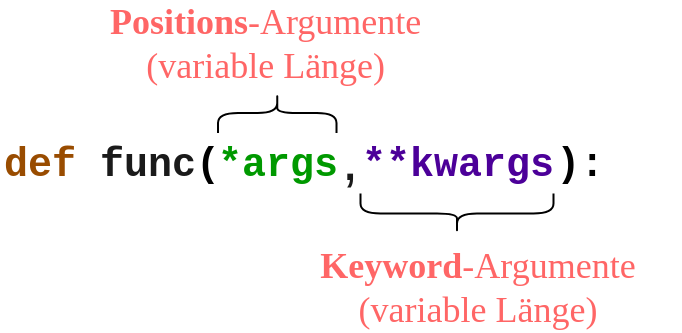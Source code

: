 <mxfile version="20.2.3" type="github">
  <diagram id="tbDaye7mkDw9fnkfzVPG" name="Page-1">
    <mxGraphModel dx="1276" dy="727" grid="1" gridSize="10" guides="1" tooltips="1" connect="1" arrows="1" fold="1" page="1" pageScale="1" pageWidth="827" pageHeight="1169" math="0" shadow="0">
      <root>
        <mxCell id="0" />
        <mxCell id="1" parent="0" />
        <mxCell id="gRhOLGx99s6_qw-bicws-1" value="&lt;font color=&quot;#994c00&quot;&gt;def&lt;/font&gt; &lt;font color=&quot;#1a1a1a&quot;&gt;func&lt;/font&gt;(&amp;nbsp; &amp;nbsp; &amp;nbsp; &amp;nbsp; &amp;nbsp; &amp;nbsp; &amp;nbsp; ):&lt;br&gt;&amp;nbsp; &amp;nbsp;&amp;nbsp;" style="text;html=1;strokeColor=none;fillColor=none;align=left;verticalAlign=middle;whiteSpace=wrap;rounded=0;fontSize=20;fontFamily=Courier New;fontStyle=1" vertex="1" parent="1">
          <mxGeometry x="260" y="201" width="340" height="30" as="geometry" />
        </mxCell>
        <mxCell id="gRhOLGx99s6_qw-bicws-3" value="&lt;font style=&quot;font-size: 20px;&quot;&gt;&lt;font color=&quot;#009900&quot; style=&quot;font-size: 20px;&quot;&gt;*args&lt;/font&gt;&lt;/font&gt;" style="text;html=1;strokeColor=none;fillColor=none;align=center;verticalAlign=middle;whiteSpace=wrap;rounded=0;sketch=1;fontSize=19;fontFamily=Courier New;fontStyle=1" vertex="1" parent="1">
          <mxGeometry x="384" y="189" width="30" height="30" as="geometry" />
        </mxCell>
        <mxCell id="gRhOLGx99s6_qw-bicws-4" value="&lt;font style=&quot;font-size: 30px;&quot;&gt;,&lt;/font&gt;" style="text;html=1;strokeColor=none;fillColor=none;align=center;verticalAlign=middle;whiteSpace=wrap;rounded=0;sketch=1;fontSize=19;fontColor=#1A1A1A;" vertex="1" parent="1">
          <mxGeometry x="428" y="186" width="14" height="30" as="geometry" />
        </mxCell>
        <mxCell id="gRhOLGx99s6_qw-bicws-6" value="&lt;font face=&quot;Courier New&quot; style=&quot;font-size: 20px;&quot;&gt;&lt;b&gt;**kwargs&lt;/b&gt;&lt;/font&gt;" style="text;html=1;strokeColor=none;fillColor=none;align=center;verticalAlign=middle;whiteSpace=wrap;rounded=0;sketch=1;fontSize=19;fontColor=#4C0099;" vertex="1" parent="1">
          <mxGeometry x="474" y="195" width="30" height="17" as="geometry" />
        </mxCell>
        <mxCell id="gRhOLGx99s6_qw-bicws-7" value="" style="shape=curlyBracket;whiteSpace=wrap;html=1;rounded=1;flipH=1;fontFamily=Comic Sans MS;fontSize=18;fontColor=#994C00;rotation=-90;" vertex="1" parent="1">
          <mxGeometry x="388.63" y="148.88" width="20" height="59.25" as="geometry" />
        </mxCell>
        <mxCell id="gRhOLGx99s6_qw-bicws-8" value="&lt;b&gt;Positions&lt;/b&gt;-Argumente&lt;br&gt;&lt;div style=&quot;text-align: center;&quot;&gt;&lt;span style=&quot;background-color: initial;&quot;&gt;(variable Länge)&lt;/span&gt;&lt;/div&gt;" style="text;html=1;strokeColor=none;fillColor=none;align=left;verticalAlign=middle;whiteSpace=wrap;rounded=0;fontFamily=Comic Sans MS;fontSize=18;fontColor=#FF6666;" vertex="1" parent="1">
          <mxGeometry x="312.5" y="129" width="184.5" height="30" as="geometry" />
        </mxCell>
        <mxCell id="gRhOLGx99s6_qw-bicws-9" value="" style="shape=curlyBracket;whiteSpace=wrap;html=1;rounded=1;flipH=1;fontFamily=Comic Sans MS;fontSize=18;fontColor=#994C00;rotation=90;" vertex="1" parent="1">
          <mxGeometry x="478.5" y="180.5" width="20" height="96.5" as="geometry" />
        </mxCell>
        <mxCell id="gRhOLGx99s6_qw-bicws-10" value="&lt;div style=&quot;&quot;&gt;&lt;span style=&quot;background-color: initial;&quot;&gt;&lt;b&gt;Keyword&lt;/b&gt;-A&lt;/span&gt;&lt;span style=&quot;background-color: initial;&quot;&gt;rgumente&lt;/span&gt;&lt;/div&gt;&lt;div style=&quot;&quot;&gt;&lt;span style=&quot;background-color: initial;&quot;&gt;(variable Länge)&lt;/span&gt;&lt;/div&gt;" style="text;html=1;strokeColor=none;fillColor=none;align=center;verticalAlign=middle;whiteSpace=wrap;rounded=0;fontFamily=Comic Sans MS;fontSize=18;fontColor=#FF6666;" vertex="1" parent="1">
          <mxGeometry x="404" y="251" width="190" height="30" as="geometry" />
        </mxCell>
      </root>
    </mxGraphModel>
  </diagram>
</mxfile>

